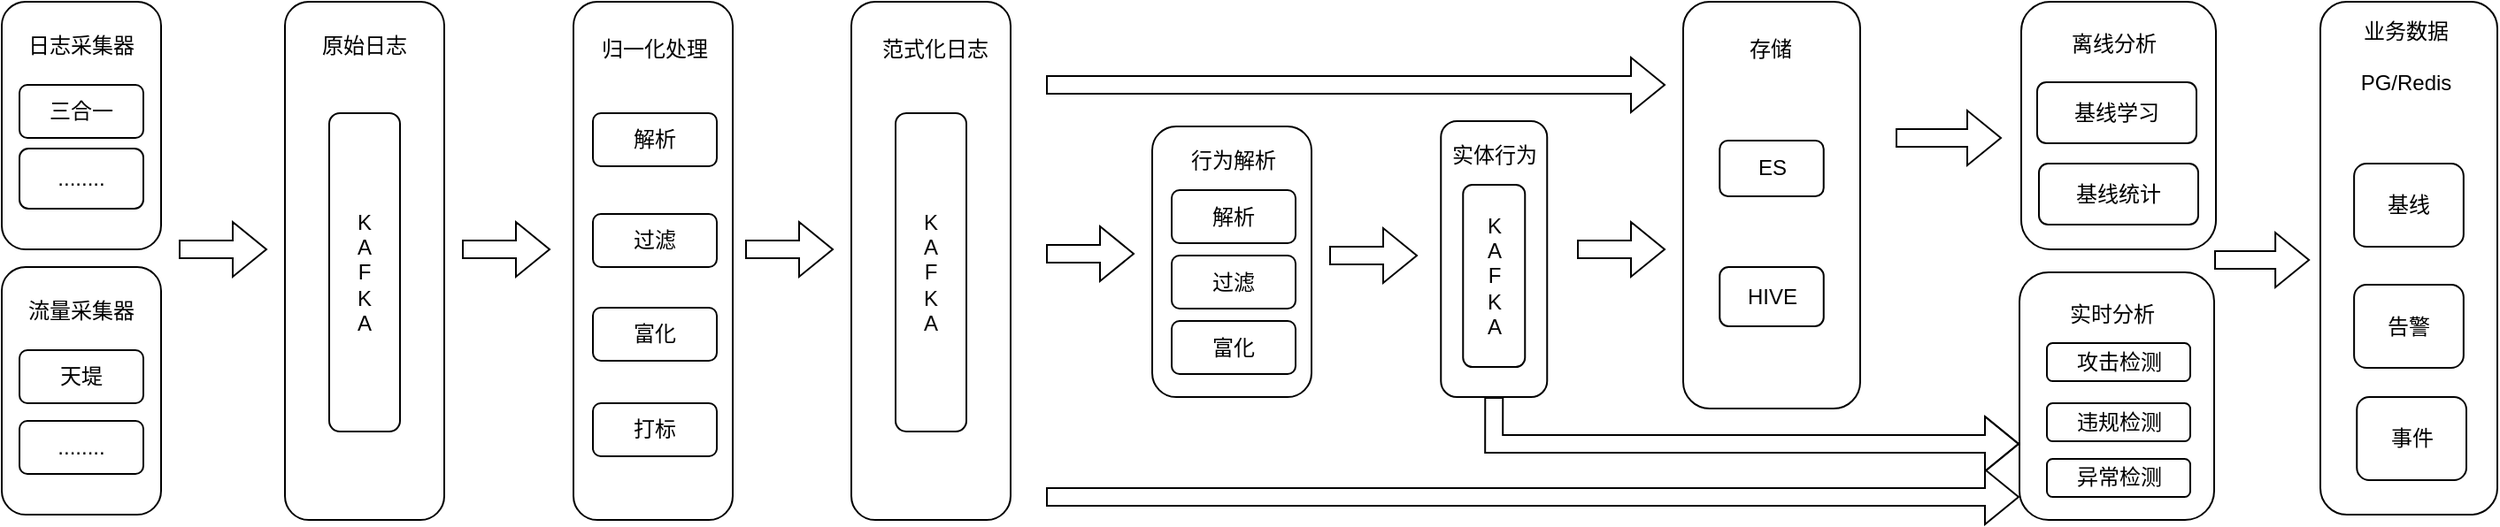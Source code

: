 <mxfile version="20.5.1" type="github">
  <diagram id="C5RBs43oDa-KdzZeNtuy" name="Page-1">
    <mxGraphModel dx="782" dy="436" grid="1" gridSize="10" guides="1" tooltips="1" connect="1" arrows="1" fold="1" page="1" pageScale="1" pageWidth="827" pageHeight="1169" math="0" shadow="0">
      <root>
        <mxCell id="WIyWlLk6GJQsqaUBKTNV-0" />
        <mxCell id="WIyWlLk6GJQsqaUBKTNV-1" parent="WIyWlLk6GJQsqaUBKTNV-0" />
        <mxCell id="73QdBET1WDvZtPVaSZ9h-79" value="" style="rounded=1;whiteSpace=wrap;html=1;" vertex="1" parent="WIyWlLk6GJQsqaUBKTNV-1">
          <mxGeometry x="1335.93" y="170" width="74.07" height="240" as="geometry" />
        </mxCell>
        <mxCell id="73QdBET1WDvZtPVaSZ9h-0" value="" style="rounded=1;whiteSpace=wrap;html=1;" vertex="1" parent="WIyWlLk6GJQsqaUBKTNV-1">
          <mxGeometry x="10" y="130" width="90" height="140" as="geometry" />
        </mxCell>
        <mxCell id="73QdBET1WDvZtPVaSZ9h-1" value="三合一" style="rounded=1;whiteSpace=wrap;html=1;" vertex="1" parent="WIyWlLk6GJQsqaUBKTNV-1">
          <mxGeometry x="20" y="177" width="70" height="30" as="geometry" />
        </mxCell>
        <mxCell id="73QdBET1WDvZtPVaSZ9h-2" value="日志采集器" style="text;html=1;strokeColor=none;fillColor=none;align=center;verticalAlign=middle;whiteSpace=wrap;rounded=0;" vertex="1" parent="WIyWlLk6GJQsqaUBKTNV-1">
          <mxGeometry x="20" y="140" width="70" height="30" as="geometry" />
        </mxCell>
        <mxCell id="73QdBET1WDvZtPVaSZ9h-3" value="........" style="rounded=1;whiteSpace=wrap;html=1;" vertex="1" parent="WIyWlLk6GJQsqaUBKTNV-1">
          <mxGeometry x="20" y="213" width="70" height="34" as="geometry" />
        </mxCell>
        <mxCell id="73QdBET1WDvZtPVaSZ9h-4" value="" style="rounded=1;whiteSpace=wrap;html=1;" vertex="1" parent="WIyWlLk6GJQsqaUBKTNV-1">
          <mxGeometry x="10" y="280" width="90" height="140" as="geometry" />
        </mxCell>
        <mxCell id="73QdBET1WDvZtPVaSZ9h-5" value="天堤" style="rounded=1;whiteSpace=wrap;html=1;" vertex="1" parent="WIyWlLk6GJQsqaUBKTNV-1">
          <mxGeometry x="20" y="327" width="70" height="30" as="geometry" />
        </mxCell>
        <mxCell id="73QdBET1WDvZtPVaSZ9h-6" value="流量采集器" style="text;html=1;strokeColor=none;fillColor=none;align=center;verticalAlign=middle;whiteSpace=wrap;rounded=0;" vertex="1" parent="WIyWlLk6GJQsqaUBKTNV-1">
          <mxGeometry x="20" y="290" width="70" height="30" as="geometry" />
        </mxCell>
        <mxCell id="73QdBET1WDvZtPVaSZ9h-7" value="........" style="rounded=1;whiteSpace=wrap;html=1;" vertex="1" parent="WIyWlLk6GJQsqaUBKTNV-1">
          <mxGeometry x="20" y="367" width="70" height="30" as="geometry" />
        </mxCell>
        <mxCell id="73QdBET1WDvZtPVaSZ9h-8" value="" style="rounded=1;whiteSpace=wrap;html=1;" vertex="1" parent="WIyWlLk6GJQsqaUBKTNV-1">
          <mxGeometry x="170" y="130" width="90" height="293" as="geometry" />
        </mxCell>
        <mxCell id="73QdBET1WDvZtPVaSZ9h-9" value="" style="shape=flexArrow;endArrow=classic;html=1;rounded=0;" edge="1" parent="WIyWlLk6GJQsqaUBKTNV-1">
          <mxGeometry width="50" height="50" relative="1" as="geometry">
            <mxPoint x="110" y="270" as="sourcePoint" />
            <mxPoint x="160" y="270" as="targetPoint" />
          </mxGeometry>
        </mxCell>
        <mxCell id="73QdBET1WDvZtPVaSZ9h-10" value="原始日志" style="text;html=1;strokeColor=none;fillColor=none;align=center;verticalAlign=middle;whiteSpace=wrap;rounded=0;" vertex="1" parent="WIyWlLk6GJQsqaUBKTNV-1">
          <mxGeometry x="185" y="140" width="60" height="30" as="geometry" />
        </mxCell>
        <mxCell id="73QdBET1WDvZtPVaSZ9h-11" value="K&lt;br&gt;A&lt;br&gt;F&lt;br&gt;K&lt;br&gt;A" style="rounded=1;whiteSpace=wrap;html=1;" vertex="1" parent="WIyWlLk6GJQsqaUBKTNV-1">
          <mxGeometry x="195" y="193" width="40" height="180" as="geometry" />
        </mxCell>
        <mxCell id="73QdBET1WDvZtPVaSZ9h-12" value="" style="rounded=1;whiteSpace=wrap;html=1;" vertex="1" parent="WIyWlLk6GJQsqaUBKTNV-1">
          <mxGeometry x="333" y="130" width="90" height="293" as="geometry" />
        </mxCell>
        <mxCell id="73QdBET1WDvZtPVaSZ9h-13" value="归一化处理" style="text;html=1;strokeColor=none;fillColor=none;align=center;verticalAlign=middle;whiteSpace=wrap;rounded=0;" vertex="1" parent="WIyWlLk6GJQsqaUBKTNV-1">
          <mxGeometry x="348" y="140" width="62" height="33" as="geometry" />
        </mxCell>
        <mxCell id="73QdBET1WDvZtPVaSZ9h-15" value="" style="shape=flexArrow;endArrow=classic;html=1;rounded=0;" edge="1" parent="WIyWlLk6GJQsqaUBKTNV-1">
          <mxGeometry width="50" height="50" relative="1" as="geometry">
            <mxPoint x="270" y="270" as="sourcePoint" />
            <mxPoint x="320" y="270" as="targetPoint" />
          </mxGeometry>
        </mxCell>
        <mxCell id="73QdBET1WDvZtPVaSZ9h-17" value="解析" style="rounded=1;whiteSpace=wrap;html=1;" vertex="1" parent="WIyWlLk6GJQsqaUBKTNV-1">
          <mxGeometry x="344" y="193" width="70" height="30" as="geometry" />
        </mxCell>
        <mxCell id="73QdBET1WDvZtPVaSZ9h-18" value="过滤" style="rounded=1;whiteSpace=wrap;html=1;" vertex="1" parent="WIyWlLk6GJQsqaUBKTNV-1">
          <mxGeometry x="344" y="250" width="70" height="30" as="geometry" />
        </mxCell>
        <mxCell id="73QdBET1WDvZtPVaSZ9h-19" value="富化" style="rounded=1;whiteSpace=wrap;html=1;" vertex="1" parent="WIyWlLk6GJQsqaUBKTNV-1">
          <mxGeometry x="344" y="303" width="70" height="30" as="geometry" />
        </mxCell>
        <mxCell id="73QdBET1WDvZtPVaSZ9h-20" value="打标" style="rounded=1;whiteSpace=wrap;html=1;" vertex="1" parent="WIyWlLk6GJQsqaUBKTNV-1">
          <mxGeometry x="344" y="357" width="70" height="30" as="geometry" />
        </mxCell>
        <mxCell id="73QdBET1WDvZtPVaSZ9h-21" value="" style="rounded=1;whiteSpace=wrap;html=1;" vertex="1" parent="WIyWlLk6GJQsqaUBKTNV-1">
          <mxGeometry x="490" y="130" width="90" height="293" as="geometry" />
        </mxCell>
        <mxCell id="73QdBET1WDvZtPVaSZ9h-22" value="范式化日志" style="text;html=1;strokeColor=none;fillColor=none;align=center;verticalAlign=middle;whiteSpace=wrap;rounded=0;" vertex="1" parent="WIyWlLk6GJQsqaUBKTNV-1">
          <mxGeometry x="505" y="140" width="65" height="33" as="geometry" />
        </mxCell>
        <mxCell id="73QdBET1WDvZtPVaSZ9h-23" value="K&lt;br&gt;A&lt;br&gt;F&lt;br&gt;K&lt;br&gt;A" style="rounded=1;whiteSpace=wrap;html=1;" vertex="1" parent="WIyWlLk6GJQsqaUBKTNV-1">
          <mxGeometry x="515" y="193" width="40" height="180" as="geometry" />
        </mxCell>
        <mxCell id="73QdBET1WDvZtPVaSZ9h-24" value="" style="shape=flexArrow;endArrow=classic;html=1;rounded=0;" edge="1" parent="WIyWlLk6GJQsqaUBKTNV-1">
          <mxGeometry width="50" height="50" relative="1" as="geometry">
            <mxPoint x="430" y="270" as="sourcePoint" />
            <mxPoint x="480" y="270" as="targetPoint" />
          </mxGeometry>
        </mxCell>
        <mxCell id="73QdBET1WDvZtPVaSZ9h-25" value="" style="shape=flexArrow;endArrow=classic;html=1;rounded=0;" edge="1" parent="WIyWlLk6GJQsqaUBKTNV-1">
          <mxGeometry width="50" height="50" relative="1" as="geometry">
            <mxPoint x="600" y="177" as="sourcePoint" />
            <mxPoint x="950" y="177" as="targetPoint" />
          </mxGeometry>
        </mxCell>
        <mxCell id="73QdBET1WDvZtPVaSZ9h-27" value="" style="rounded=1;whiteSpace=wrap;html=1;" vertex="1" parent="WIyWlLk6GJQsqaUBKTNV-1">
          <mxGeometry x="960" y="130" width="100" height="230" as="geometry" />
        </mxCell>
        <mxCell id="73QdBET1WDvZtPVaSZ9h-28" value="存储" style="text;html=1;strokeColor=none;fillColor=none;align=center;verticalAlign=middle;whiteSpace=wrap;rounded=0;" vertex="1" parent="WIyWlLk6GJQsqaUBKTNV-1">
          <mxGeometry x="977.49" y="140" width="65" height="33" as="geometry" />
        </mxCell>
        <mxCell id="73QdBET1WDvZtPVaSZ9h-30" value="ES" style="rounded=1;whiteSpace=wrap;html=1;" vertex="1" parent="WIyWlLk6GJQsqaUBKTNV-1">
          <mxGeometry x="980.62" y="208.5" width="58.75" height="31.5" as="geometry" />
        </mxCell>
        <mxCell id="73QdBET1WDvZtPVaSZ9h-33" value="HIVE" style="rounded=1;whiteSpace=wrap;html=1;" vertex="1" parent="WIyWlLk6GJQsqaUBKTNV-1">
          <mxGeometry x="980.63" y="280" width="58.75" height="33.5" as="geometry" />
        </mxCell>
        <mxCell id="73QdBET1WDvZtPVaSZ9h-38" value="" style="shape=flexArrow;endArrow=classic;html=1;rounded=0;" edge="1" parent="WIyWlLk6GJQsqaUBKTNV-1">
          <mxGeometry width="50" height="50" relative="1" as="geometry">
            <mxPoint x="600" y="272.5" as="sourcePoint" />
            <mxPoint x="650" y="272.5" as="targetPoint" />
          </mxGeometry>
        </mxCell>
        <mxCell id="73QdBET1WDvZtPVaSZ9h-51" value="" style="rounded=1;whiteSpace=wrap;html=1;" vertex="1" parent="WIyWlLk6GJQsqaUBKTNV-1">
          <mxGeometry x="660" y="200.5" width="90" height="153" as="geometry" />
        </mxCell>
        <mxCell id="73QdBET1WDvZtPVaSZ9h-52" value="行为解析" style="text;html=1;strokeColor=none;fillColor=none;align=center;verticalAlign=middle;whiteSpace=wrap;rounded=0;" vertex="1" parent="WIyWlLk6GJQsqaUBKTNV-1">
          <mxGeometry x="675" y="203.5" width="62" height="33" as="geometry" />
        </mxCell>
        <mxCell id="73QdBET1WDvZtPVaSZ9h-53" value="解析" style="rounded=1;whiteSpace=wrap;html=1;" vertex="1" parent="WIyWlLk6GJQsqaUBKTNV-1">
          <mxGeometry x="671" y="236.5" width="70" height="30" as="geometry" />
        </mxCell>
        <mxCell id="73QdBET1WDvZtPVaSZ9h-54" value="过滤" style="rounded=1;whiteSpace=wrap;html=1;" vertex="1" parent="WIyWlLk6GJQsqaUBKTNV-1">
          <mxGeometry x="671" y="273.5" width="70" height="30" as="geometry" />
        </mxCell>
        <mxCell id="73QdBET1WDvZtPVaSZ9h-55" value="富化" style="rounded=1;whiteSpace=wrap;html=1;" vertex="1" parent="WIyWlLk6GJQsqaUBKTNV-1">
          <mxGeometry x="671" y="310.5" width="70" height="30" as="geometry" />
        </mxCell>
        <mxCell id="73QdBET1WDvZtPVaSZ9h-57" value="" style="shape=flexArrow;endArrow=classic;html=1;rounded=0;" edge="1" parent="WIyWlLk6GJQsqaUBKTNV-1">
          <mxGeometry width="50" height="50" relative="1" as="geometry">
            <mxPoint x="760" y="273.5" as="sourcePoint" />
            <mxPoint x="810" y="273.5" as="targetPoint" />
          </mxGeometry>
        </mxCell>
        <mxCell id="73QdBET1WDvZtPVaSZ9h-58" value="" style="rounded=1;whiteSpace=wrap;html=1;" vertex="1" parent="WIyWlLk6GJQsqaUBKTNV-1">
          <mxGeometry x="823.13" y="197.5" width="60" height="156" as="geometry" />
        </mxCell>
        <mxCell id="73QdBET1WDvZtPVaSZ9h-59" value="实体行为" style="text;html=1;strokeColor=none;fillColor=none;align=center;verticalAlign=middle;whiteSpace=wrap;rounded=0;" vertex="1" parent="WIyWlLk6GJQsqaUBKTNV-1">
          <mxGeometry x="820.63" y="200.5" width="65" height="33" as="geometry" />
        </mxCell>
        <mxCell id="73QdBET1WDvZtPVaSZ9h-60" value="K&lt;br&gt;A&lt;br&gt;F&lt;br&gt;K&lt;br&gt;A" style="rounded=1;whiteSpace=wrap;html=1;" vertex="1" parent="WIyWlLk6GJQsqaUBKTNV-1">
          <mxGeometry x="835.63" y="233.5" width="35" height="103" as="geometry" />
        </mxCell>
        <mxCell id="73QdBET1WDvZtPVaSZ9h-63" value="" style="shape=flexArrow;endArrow=classic;html=1;rounded=0;" edge="1" parent="WIyWlLk6GJQsqaUBKTNV-1">
          <mxGeometry width="50" height="50" relative="1" as="geometry">
            <mxPoint x="900" y="270" as="sourcePoint" />
            <mxPoint x="950" y="270" as="targetPoint" />
          </mxGeometry>
        </mxCell>
        <mxCell id="73QdBET1WDvZtPVaSZ9h-64" value="" style="shape=flexArrow;endArrow=classic;html=1;rounded=0;" edge="1" parent="WIyWlLk6GJQsqaUBKTNV-1">
          <mxGeometry width="50" height="50" relative="1" as="geometry">
            <mxPoint x="600" y="410" as="sourcePoint" />
            <mxPoint x="1150" y="410" as="targetPoint" />
          </mxGeometry>
        </mxCell>
        <mxCell id="73QdBET1WDvZtPVaSZ9h-65" value="" style="shape=flexArrow;endArrow=classic;html=1;rounded=0;exitX=0.5;exitY=1;exitDx=0;exitDy=0;edgeStyle=orthogonalEdgeStyle;" edge="1" parent="WIyWlLk6GJQsqaUBKTNV-1" source="73QdBET1WDvZtPVaSZ9h-58">
          <mxGeometry width="50" height="50" relative="1" as="geometry">
            <mxPoint x="850" y="370" as="sourcePoint" />
            <mxPoint x="1150" y="380" as="targetPoint" />
            <Array as="points">
              <mxPoint x="853" y="380" />
            </Array>
          </mxGeometry>
        </mxCell>
        <mxCell id="73QdBET1WDvZtPVaSZ9h-70" value="" style="rounded=1;whiteSpace=wrap;html=1;" vertex="1" parent="WIyWlLk6GJQsqaUBKTNV-1">
          <mxGeometry x="1151" y="130" width="110" height="140" as="geometry" />
        </mxCell>
        <mxCell id="73QdBET1WDvZtPVaSZ9h-72" value="" style="shape=flexArrow;endArrow=classic;html=1;rounded=0;" edge="1" parent="WIyWlLk6GJQsqaUBKTNV-1">
          <mxGeometry width="50" height="50" relative="1" as="geometry">
            <mxPoint x="1080" y="207" as="sourcePoint" />
            <mxPoint x="1140" y="207" as="targetPoint" />
          </mxGeometry>
        </mxCell>
        <mxCell id="73QdBET1WDvZtPVaSZ9h-73" value="" style="rounded=1;whiteSpace=wrap;html=1;" vertex="1" parent="WIyWlLk6GJQsqaUBKTNV-1">
          <mxGeometry x="1320" y="130" width="100" height="290" as="geometry" />
        </mxCell>
        <mxCell id="73QdBET1WDvZtPVaSZ9h-74" value="业务数据&lt;br&gt;&lt;br&gt;PG/Redis" style="text;html=1;strokeColor=none;fillColor=none;align=center;verticalAlign=middle;whiteSpace=wrap;rounded=0;" vertex="1" parent="WIyWlLk6GJQsqaUBKTNV-1">
          <mxGeometry x="1335.93" y="144" width="65" height="33" as="geometry" />
        </mxCell>
        <mxCell id="73QdBET1WDvZtPVaSZ9h-75" value="基线" style="rounded=1;whiteSpace=wrap;html=1;" vertex="1" parent="WIyWlLk6GJQsqaUBKTNV-1">
          <mxGeometry x="1339.06" y="221.5" width="61.87" height="47" as="geometry" />
        </mxCell>
        <mxCell id="73QdBET1WDvZtPVaSZ9h-76" value="告警" style="rounded=1;whiteSpace=wrap;html=1;" vertex="1" parent="WIyWlLk6GJQsqaUBKTNV-1">
          <mxGeometry x="1339.06" y="290" width="61.87" height="47" as="geometry" />
        </mxCell>
        <mxCell id="73QdBET1WDvZtPVaSZ9h-77" value="事件" style="rounded=1;whiteSpace=wrap;html=1;" vertex="1" parent="WIyWlLk6GJQsqaUBKTNV-1">
          <mxGeometry x="1340.63" y="353.5" width="61.87" height="47" as="geometry" />
        </mxCell>
        <mxCell id="73QdBET1WDvZtPVaSZ9h-78" value="" style="shape=flexArrow;endArrow=classic;html=1;rounded=0;" edge="1" parent="WIyWlLk6GJQsqaUBKTNV-1">
          <mxGeometry width="50" height="50" relative="1" as="geometry">
            <mxPoint x="1260" y="276" as="sourcePoint" />
            <mxPoint x="1314.07" y="276" as="targetPoint" />
          </mxGeometry>
        </mxCell>
        <mxCell id="73QdBET1WDvZtPVaSZ9h-80" value="离线分析" style="text;html=1;strokeColor=none;fillColor=none;align=center;verticalAlign=middle;whiteSpace=wrap;rounded=0;" vertex="1" parent="WIyWlLk6GJQsqaUBKTNV-1">
          <mxGeometry x="1170.93" y="137" width="65" height="33" as="geometry" />
        </mxCell>
        <mxCell id="73QdBET1WDvZtPVaSZ9h-82" value="基线学习" style="rounded=1;whiteSpace=wrap;html=1;" vertex="1" parent="WIyWlLk6GJQsqaUBKTNV-1">
          <mxGeometry x="1160" y="175.5" width="90" height="34.5" as="geometry" />
        </mxCell>
        <mxCell id="73QdBET1WDvZtPVaSZ9h-83" value="基线统计" style="rounded=1;whiteSpace=wrap;html=1;" vertex="1" parent="WIyWlLk6GJQsqaUBKTNV-1">
          <mxGeometry x="1161" y="221.5" width="90" height="34.5" as="geometry" />
        </mxCell>
        <mxCell id="73QdBET1WDvZtPVaSZ9h-84" value="" style="rounded=1;whiteSpace=wrap;html=1;" vertex="1" parent="WIyWlLk6GJQsqaUBKTNV-1">
          <mxGeometry x="1150" y="283" width="110" height="140" as="geometry" />
        </mxCell>
        <mxCell id="73QdBET1WDvZtPVaSZ9h-85" value="实时分析" style="text;html=1;strokeColor=none;fillColor=none;align=center;verticalAlign=middle;whiteSpace=wrap;rounded=0;" vertex="1" parent="WIyWlLk6GJQsqaUBKTNV-1">
          <mxGeometry x="1169.93" y="290" width="65" height="33" as="geometry" />
        </mxCell>
        <mxCell id="73QdBET1WDvZtPVaSZ9h-86" value="攻击检测" style="rounded=1;whiteSpace=wrap;html=1;" vertex="1" parent="WIyWlLk6GJQsqaUBKTNV-1">
          <mxGeometry x="1165.5" y="323" width="81" height="21.5" as="geometry" />
        </mxCell>
        <mxCell id="73QdBET1WDvZtPVaSZ9h-88" value="违规检测" style="rounded=1;whiteSpace=wrap;html=1;" vertex="1" parent="WIyWlLk6GJQsqaUBKTNV-1">
          <mxGeometry x="1165.5" y="357" width="81" height="21.5" as="geometry" />
        </mxCell>
        <mxCell id="73QdBET1WDvZtPVaSZ9h-89" value="异常检测" style="rounded=1;whiteSpace=wrap;html=1;" vertex="1" parent="WIyWlLk6GJQsqaUBKTNV-1">
          <mxGeometry x="1165.5" y="388.5" width="81" height="21.5" as="geometry" />
        </mxCell>
      </root>
    </mxGraphModel>
  </diagram>
</mxfile>
